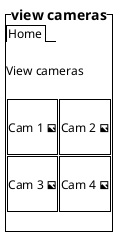 @startsalt

{^==view cameras
    {/ Home }

    .
    View cameras
    .
    {
        {+
            .
            Cam 1 <&image>
            .
        } | {+
            .
            Cam 2 <&image>
            .
        }
        {+
            .
            Cam 3 <&image>
            .
        } | {+
            .
            Cam 4 <&image>
            .
        }
    }
    .
}

@endsalt
